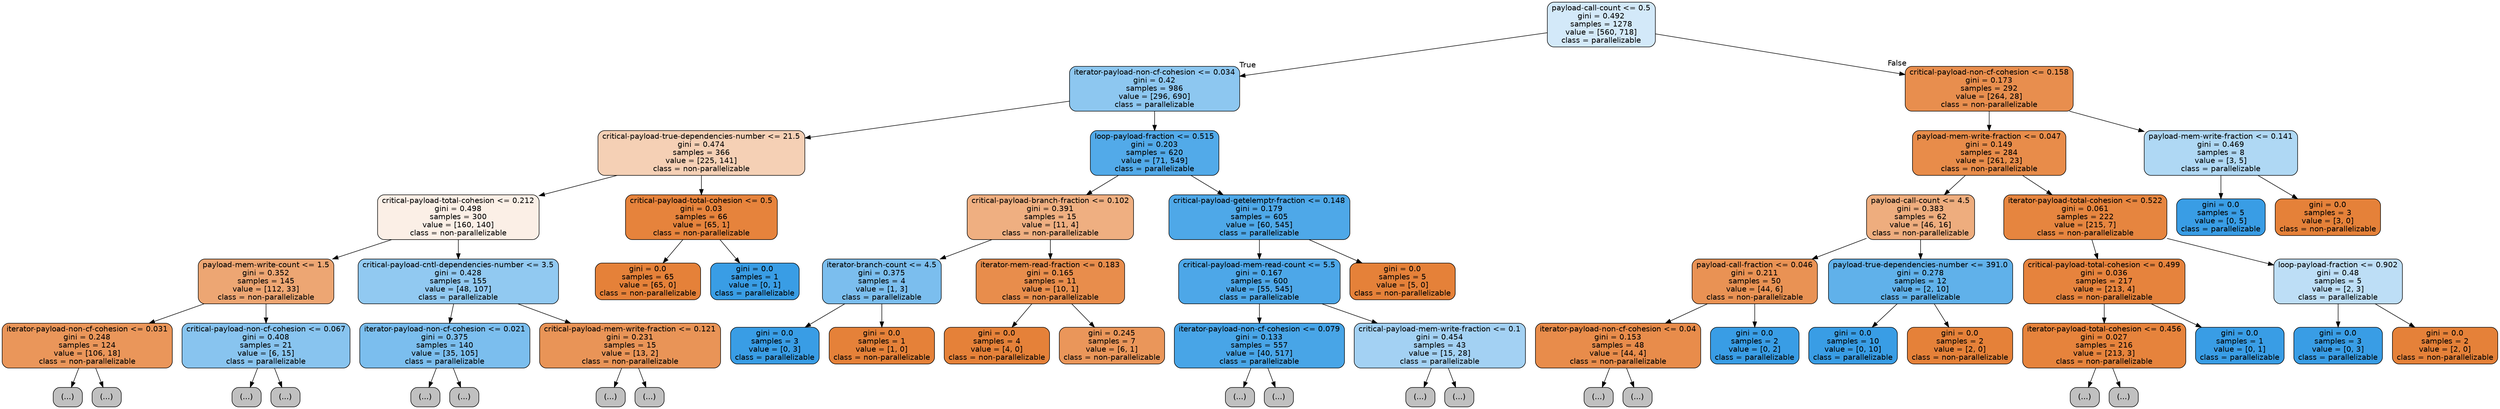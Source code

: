 digraph Tree {
node [shape=box, style="filled, rounded", color="black", fontname=helvetica] ;
edge [fontname=helvetica] ;
0 [label="payload-call-count <= 0.5\ngini = 0.492\nsamples = 1278\nvalue = [560, 718]\nclass = parallelizable", fillcolor="#399de538"] ;
1 [label="iterator-payload-non-cf-cohesion <= 0.034\ngini = 0.42\nsamples = 986\nvalue = [296, 690]\nclass = parallelizable", fillcolor="#399de592"] ;
0 -> 1 [labeldistance=2.5, labelangle=45, headlabel="True"] ;
2 [label="critical-payload-true-dependencies-number <= 21.5\ngini = 0.474\nsamples = 366\nvalue = [225, 141]\nclass = non-parallelizable", fillcolor="#e581395f"] ;
1 -> 2 ;
3 [label="critical-payload-total-cohesion <= 0.212\ngini = 0.498\nsamples = 300\nvalue = [160, 140]\nclass = non-parallelizable", fillcolor="#e5813920"] ;
2 -> 3 ;
4 [label="payload-mem-write-count <= 1.5\ngini = 0.352\nsamples = 145\nvalue = [112, 33]\nclass = non-parallelizable", fillcolor="#e58139b4"] ;
3 -> 4 ;
5 [label="iterator-payload-non-cf-cohesion <= 0.031\ngini = 0.248\nsamples = 124\nvalue = [106, 18]\nclass = non-parallelizable", fillcolor="#e58139d4"] ;
4 -> 5 ;
6 [label="(...)", fillcolor="#C0C0C0"] ;
5 -> 6 ;
21 [label="(...)", fillcolor="#C0C0C0"] ;
5 -> 21 ;
34 [label="critical-payload-non-cf-cohesion <= 0.067\ngini = 0.408\nsamples = 21\nvalue = [6, 15]\nclass = parallelizable", fillcolor="#399de599"] ;
4 -> 34 ;
35 [label="(...)", fillcolor="#C0C0C0"] ;
34 -> 35 ;
40 [label="(...)", fillcolor="#C0C0C0"] ;
34 -> 40 ;
41 [label="critical-payload-cntl-dependencies-number <= 3.5\ngini = 0.428\nsamples = 155\nvalue = [48, 107]\nclass = parallelizable", fillcolor="#399de58d"] ;
3 -> 41 ;
42 [label="iterator-payload-non-cf-cohesion <= 0.021\ngini = 0.375\nsamples = 140\nvalue = [35, 105]\nclass = parallelizable", fillcolor="#399de5aa"] ;
41 -> 42 ;
43 [label="(...)", fillcolor="#C0C0C0"] ;
42 -> 43 ;
60 [label="(...)", fillcolor="#C0C0C0"] ;
42 -> 60 ;
81 [label="critical-payload-mem-write-fraction <= 0.121\ngini = 0.231\nsamples = 15\nvalue = [13, 2]\nclass = non-parallelizable", fillcolor="#e58139d8"] ;
41 -> 81 ;
82 [label="(...)", fillcolor="#C0C0C0"] ;
81 -> 82 ;
83 [label="(...)", fillcolor="#C0C0C0"] ;
81 -> 83 ;
84 [label="critical-payload-total-cohesion <= 0.5\ngini = 0.03\nsamples = 66\nvalue = [65, 1]\nclass = non-parallelizable", fillcolor="#e58139fb"] ;
2 -> 84 ;
85 [label="gini = 0.0\nsamples = 65\nvalue = [65, 0]\nclass = non-parallelizable", fillcolor="#e58139ff"] ;
84 -> 85 ;
86 [label="gini = 0.0\nsamples = 1\nvalue = [0, 1]\nclass = parallelizable", fillcolor="#399de5ff"] ;
84 -> 86 ;
87 [label="loop-payload-fraction <= 0.515\ngini = 0.203\nsamples = 620\nvalue = [71, 549]\nclass = parallelizable", fillcolor="#399de5de"] ;
1 -> 87 ;
88 [label="critical-payload-branch-fraction <= 0.102\ngini = 0.391\nsamples = 15\nvalue = [11, 4]\nclass = non-parallelizable", fillcolor="#e58139a2"] ;
87 -> 88 ;
89 [label="iterator-branch-count <= 4.5\ngini = 0.375\nsamples = 4\nvalue = [1, 3]\nclass = parallelizable", fillcolor="#399de5aa"] ;
88 -> 89 ;
90 [label="gini = 0.0\nsamples = 3\nvalue = [0, 3]\nclass = parallelizable", fillcolor="#399de5ff"] ;
89 -> 90 ;
91 [label="gini = 0.0\nsamples = 1\nvalue = [1, 0]\nclass = non-parallelizable", fillcolor="#e58139ff"] ;
89 -> 91 ;
92 [label="iterator-mem-read-fraction <= 0.183\ngini = 0.165\nsamples = 11\nvalue = [10, 1]\nclass = non-parallelizable", fillcolor="#e58139e6"] ;
88 -> 92 ;
93 [label="gini = 0.0\nsamples = 4\nvalue = [4, 0]\nclass = non-parallelizable", fillcolor="#e58139ff"] ;
92 -> 93 ;
94 [label="gini = 0.245\nsamples = 7\nvalue = [6, 1]\nclass = non-parallelizable", fillcolor="#e58139d4"] ;
92 -> 94 ;
95 [label="critical-payload-getelemptr-fraction <= 0.148\ngini = 0.179\nsamples = 605\nvalue = [60, 545]\nclass = parallelizable", fillcolor="#399de5e3"] ;
87 -> 95 ;
96 [label="critical-payload-mem-read-count <= 5.5\ngini = 0.167\nsamples = 600\nvalue = [55, 545]\nclass = parallelizable", fillcolor="#399de5e5"] ;
95 -> 96 ;
97 [label="iterator-payload-non-cf-cohesion <= 0.079\ngini = 0.133\nsamples = 557\nvalue = [40, 517]\nclass = parallelizable", fillcolor="#399de5eb"] ;
96 -> 97 ;
98 [label="(...)", fillcolor="#C0C0C0"] ;
97 -> 98 ;
155 [label="(...)", fillcolor="#C0C0C0"] ;
97 -> 155 ;
164 [label="critical-payload-mem-write-fraction <= 0.1\ngini = 0.454\nsamples = 43\nvalue = [15, 28]\nclass = parallelizable", fillcolor="#399de576"] ;
96 -> 164 ;
165 [label="(...)", fillcolor="#C0C0C0"] ;
164 -> 165 ;
168 [label="(...)", fillcolor="#C0C0C0"] ;
164 -> 168 ;
175 [label="gini = 0.0\nsamples = 5\nvalue = [5, 0]\nclass = non-parallelizable", fillcolor="#e58139ff"] ;
95 -> 175 ;
176 [label="critical-payload-non-cf-cohesion <= 0.158\ngini = 0.173\nsamples = 292\nvalue = [264, 28]\nclass = non-parallelizable", fillcolor="#e58139e4"] ;
0 -> 176 [labeldistance=2.5, labelangle=-45, headlabel="False"] ;
177 [label="payload-mem-write-fraction <= 0.047\ngini = 0.149\nsamples = 284\nvalue = [261, 23]\nclass = non-parallelizable", fillcolor="#e58139e9"] ;
176 -> 177 ;
178 [label="payload-call-count <= 4.5\ngini = 0.383\nsamples = 62\nvalue = [46, 16]\nclass = non-parallelizable", fillcolor="#e58139a6"] ;
177 -> 178 ;
179 [label="payload-call-fraction <= 0.046\ngini = 0.211\nsamples = 50\nvalue = [44, 6]\nclass = non-parallelizable", fillcolor="#e58139dc"] ;
178 -> 179 ;
180 [label="iterator-payload-non-cf-cohesion <= 0.04\ngini = 0.153\nsamples = 48\nvalue = [44, 4]\nclass = non-parallelizable", fillcolor="#e58139e8"] ;
179 -> 180 ;
181 [label="(...)", fillcolor="#C0C0C0"] ;
180 -> 181 ;
186 [label="(...)", fillcolor="#C0C0C0"] ;
180 -> 186 ;
189 [label="gini = 0.0\nsamples = 2\nvalue = [0, 2]\nclass = parallelizable", fillcolor="#399de5ff"] ;
179 -> 189 ;
190 [label="payload-true-dependencies-number <= 391.0\ngini = 0.278\nsamples = 12\nvalue = [2, 10]\nclass = parallelizable", fillcolor="#399de5cc"] ;
178 -> 190 ;
191 [label="gini = 0.0\nsamples = 10\nvalue = [0, 10]\nclass = parallelizable", fillcolor="#399de5ff"] ;
190 -> 191 ;
192 [label="gini = 0.0\nsamples = 2\nvalue = [2, 0]\nclass = non-parallelizable", fillcolor="#e58139ff"] ;
190 -> 192 ;
193 [label="iterator-payload-total-cohesion <= 0.522\ngini = 0.061\nsamples = 222\nvalue = [215, 7]\nclass = non-parallelizable", fillcolor="#e58139f7"] ;
177 -> 193 ;
194 [label="critical-payload-total-cohesion <= 0.499\ngini = 0.036\nsamples = 217\nvalue = [213, 4]\nclass = non-parallelizable", fillcolor="#e58139fa"] ;
193 -> 194 ;
195 [label="iterator-payload-total-cohesion <= 0.456\ngini = 0.027\nsamples = 216\nvalue = [213, 3]\nclass = non-parallelizable", fillcolor="#e58139fb"] ;
194 -> 195 ;
196 [label="(...)", fillcolor="#C0C0C0"] ;
195 -> 196 ;
201 [label="(...)", fillcolor="#C0C0C0"] ;
195 -> 201 ;
206 [label="gini = 0.0\nsamples = 1\nvalue = [0, 1]\nclass = parallelizable", fillcolor="#399de5ff"] ;
194 -> 206 ;
207 [label="loop-payload-fraction <= 0.902\ngini = 0.48\nsamples = 5\nvalue = [2, 3]\nclass = parallelizable", fillcolor="#399de555"] ;
193 -> 207 ;
208 [label="gini = 0.0\nsamples = 3\nvalue = [0, 3]\nclass = parallelizable", fillcolor="#399de5ff"] ;
207 -> 208 ;
209 [label="gini = 0.0\nsamples = 2\nvalue = [2, 0]\nclass = non-parallelizable", fillcolor="#e58139ff"] ;
207 -> 209 ;
210 [label="payload-mem-write-fraction <= 0.141\ngini = 0.469\nsamples = 8\nvalue = [3, 5]\nclass = parallelizable", fillcolor="#399de566"] ;
176 -> 210 ;
211 [label="gini = 0.0\nsamples = 5\nvalue = [0, 5]\nclass = parallelizable", fillcolor="#399de5ff"] ;
210 -> 211 ;
212 [label="gini = 0.0\nsamples = 3\nvalue = [3, 0]\nclass = non-parallelizable", fillcolor="#e58139ff"] ;
210 -> 212 ;
}